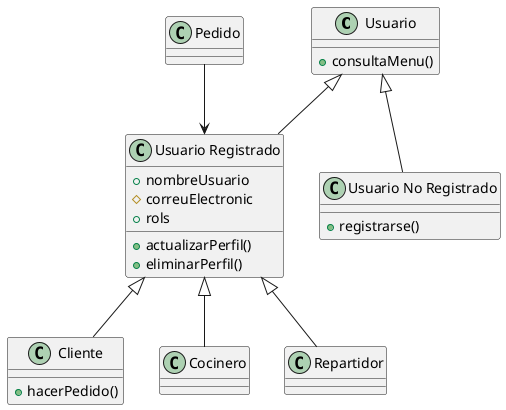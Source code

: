 @startuml
class Usuario 
{
   +consultaMenu()
}
class "Usuario Registrado" as UsuarioRegistrado
{
   +nombreUsuario
   #correuElectronic
   +rols
   +actualizarPerfil()
   +eliminarPerfil()
   
}
class "Usuario No Registrado" as UsuarioNoRegistrado
{
   +registrarse()
}
class Cliente
{
   +hacerPedido()
}
class Cocinero
class Repartidor
class Pedido

Usuario <|-- UsuarioRegistrado
Usuario <|-- UsuarioNoRegistrado
UsuarioRegistrado <|-- Cliente
UsuarioRegistrado <|-- Cocinero
UsuarioRegistrado <|-- Repartidor
Pedido --> UsuarioRegistrado

@enduml

